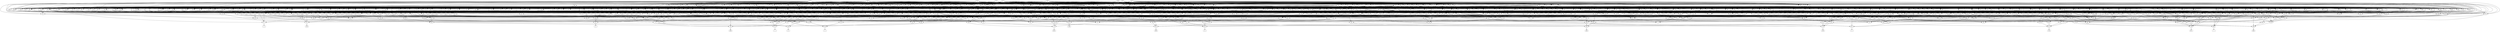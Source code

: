 digraph G {
    382 -> 468;
    466 -> 468;
    600 -> 468;
    440 -> 468;
    731 -> 468;
    456 -> 382;
    515 -> 382;
    460 -> 382;
    407 -> 382;
    355 -> 382;
    330 -> 456;
    582 -> 456;
    520 -> 456;
    640 -> 456;
    403 -> 456;
    765 -> 520;
    489 -> 520;
    447 -> 520;
    888 -> 520;
    373 -> 520;
    302 -> 489;
    518 -> 489;
    500 -> 302;
    510 -> 302;
    277 -> 302;
    517 -> 518;
    497 -> 518;
    477 -> 518;
    881 -> 765;
    753 -> 765;
    517 -> 881;
    477 -> 881;
    497 -> 881;
    500 -> 753;
    510 -> 753;
    277 -> 753;
    495 -> 403;
    417 -> 403;
    447 -> 403;
    373 -> 403;
    888 -> 403;
    753 -> 495;
    365 -> 495;
    517 -> 365;
    477 -> 365;
    497 -> 365;
    302 -> 417;
    464 -> 417;
    497 -> 464;
    477 -> 464;
    517 -> 464;
    432 -> 330;
    298 -> 330;
    410 -> 432;
    437 -> 432;
    477 -> 410;
    497 -> 410;
    517 -> 410;
    510 -> 437;
    277 -> 437;
    500 -> 437;
    888 -> 298;
    447 -> 298;
    373 -> 298;
    399 -> 640;
    491 -> 640;
    489 -> 640;
    469 -> 640;
    463 -> 491;
    496 -> 491;
    517 -> 463;
    477 -> 463;
    497 -> 463;
    500 -> 496;
    510 -> 496;
    277 -> 496;
    447 -> 399;
    373 -> 399;
    447 -> 469;
    888 -> 469;
    373 -> 469;
    302 -> 582;
    365 -> 582;
    730 -> 582;
    447 -> 730;
    888 -> 730;
    373 -> 730;
    305 -> 515;
    388 -> 515;
    497 -> 515;
    331 -> 515;
    373 -> 305;
    302 -> 305;
    477 -> 305;
    862 -> 331;
    881 -> 331;
    385 -> 331;
    277 -> 862;
    510 -> 862;
    500 -> 862;
    447 -> 385;
    888 -> 385;
    373 -> 385;
    888 -> 388;
    447 -> 388;
    469 -> 460;
    416 -> 460;
    363 -> 460;
    410 -> 416;
    753 -> 416;
    575 -> 363;
    463 -> 363;
    496 -> 363;
    447 -> 575;
    373 -> 575;
    302 -> 407;
    357 -> 407;
    365 -> 407;
    813 -> 407;
    519 -> 407;
    373 -> 357;
    888 -> 357;
    447 -> 357;
    510 -> 519;
    477 -> 519;
    277 -> 519;
    373 -> 813;
    888 -> 813;
    517 -> 813;
    447 -> 813;
    497 -> 813;
    410 -> 355;
    753 -> 355;
    730 -> 355;
    367 -> 355;
    236 -> 355;
    477 -> 236;
    510 -> 236;
    277 -> 236;
    447 -> 367;
    373 -> 367;
    497 -> 367;
    888 -> 367;
    517 -> 367;
    851 -> 466;
    451 -> 466;
    290 -> 466;
    479 -> 466;
    525 -> 466;
    527 -> 851;
    423 -> 851;
    434 -> 851;
    531 -> 851;
    357 -> 527;
    603 -> 527;
    513 -> 527;
    862 -> 603;
    464 -> 603;
    385 -> 513;
    508 -> 513;
    496 -> 513;
    517 -> 508;
    477 -> 508;
    497 -> 508;
    298 -> 423;
    372 -> 423;
    533 -> 423;
    862 -> 372;
    365 -> 372;
    575 -> 533;
    753 -> 533;
    532 -> 533;
    477 -> 532;
    517 -> 532;
    497 -> 532;
    437 -> 434;
    881 -> 434;
    385 -> 434;
    779 -> 434;
    606 -> 434;
    373 -> 606;
    477 -> 606;
    497 -> 606;
    517 -> 606;
    447 -> 606;
    888 -> 779;
    510 -> 779;
    500 -> 779;
    447 -> 779;
    277 -> 779;
    385 -> 531;
    532 -> 531;
    536 -> 531;
    464 -> 531;
    302 -> 531;
    447 -> 536;
    888 -> 536;
    373 -> 536;
    545 -> 451;
    730 -> 451;
    372 -> 451;
    536 -> 451;
    463 -> 545;
    437 -> 545;
    496 -> 290;
    464 -> 290;
    730 -> 290;
    536 -> 290;
    765 -> 290;
    603 -> 479;
    730 -> 479;
    537 -> 479;
    298 -> 479;
    862 -> 537;
    463 -> 537;
    881 -> 525;
    385 -> 525;
    298 -> 525;
    410 -> 525;
    753 -> 525;
    298 -> 600;
    258 -> 600;
    551 -> 600;
    455 -> 600;
    559 -> 455;
    302 -> 455;
    516 -> 455;
    357 -> 455;
    437 -> 516;
    508 -> 516;
    888 -> 559;
    373 -> 559;
    497 -> 559;
    447 -> 559;
    517 -> 559;
    536 -> 551;
    496 -> 551;
    464 -> 551;
    508 -> 258;
    496 -> 258;
    536 -> 440;
    489 -> 440;
    383 -> 440;
    863 -> 440;
    485 -> 440;
    298 -> 485;
    862 -> 485;
    410 -> 485;
    500 -> 383;
    553 -> 383;
    477 -> 383;
    347 -> 383;
    277 -> 383;
    447 -> 347;
    888 -> 347;
    517 -> 553;
    373 -> 553;
    497 -> 553;
    406 -> 863;
    881 -> 863;
    524 -> 863;
    447 -> 406;
    373 -> 406;
    888 -> 406;
    510 -> 524;
    500 -> 524;
    277 -> 524;
    463 -> 731;
    524 -> 731;
    399 -> 731;
    334 -> 731;
    542 -> 731;
    447 -> 542;
    564 -> 542;
    463 -> 542;
    888 -> 542;
    373 -> 542;
    500 -> 564;
    510 -> 564;
    410 -> 334;
    385 -> 334;
    753 -> 334;
    350 -> 555;
    566 -> 555;
    802 -> 555;
    484 -> 555;
    567 -> 350;
    539 -> 350;
    368 -> 350;
    279 -> 350;
    608 -> 567;
    398 -> 567;
    540 -> 567;
    570 -> 567;
    505 -> 567;
    534 -> 505;
    603 -> 505;
    574 -> 505;
    576 -> 505;
    413 -> 505;
    536 -> 413;
    881 -> 413;
    524 -> 413;
    464 -> 574;
    730 -> 574;
    486 -> 574;
    500 -> 486;
    277 -> 486;
    510 -> 486;
    410 -> 576;
    536 -> 576;
    437 -> 576;
    888 -> 534;
    373 -> 534;
    447 -> 534;
    548 -> 398;
    583 -> 398;
    294 -> 398;
    524 -> 294;
    410 -> 294;
    536 -> 294;
    569 -> 294;
    296 -> 294;
    517 -> 296;
    373 -> 296;
    497 -> 296;
    888 -> 296;
    447 -> 296;
    510 -> 569;
    277 -> 569;
    302 -> 548;
    347 -> 548;
    575 -> 548;
    517 -> 548;
    277 -> 583;
    730 -> 583;
    500 -> 583;
    508 -> 583;
    357 -> 540;
    446 -> 540;
    594 -> 540;
    596 -> 540;
    302 -> 446;
    532 -> 446;
    881 -> 596;
    524 -> 596;
    534 -> 596;
    477 -> 594;
    579 -> 594;
    500 -> 594;
    277 -> 594;
    373 -> 579;
    497 -> 579;
    517 -> 579;
    447 -> 579;
    888 -> 579;
    429 -> 570;
    489 -> 570;
    534 -> 570;
    753 -> 429;
    508 -> 429;
    406 -> 608;
    496 -> 608;
    464 -> 608;
    471 -> 539;
    602 -> 539;
    607 -> 539;
    461 -> 471;
    473 -> 471;
    352 -> 471;
    351 -> 471;
    710 -> 471;
    534 -> 351;
    397 -> 351;
    406 -> 351;
    464 -> 351;
    437 -> 351;
    517 -> 397;
    373 -> 397;
    477 -> 397;
    541 -> 710;
    700 -> 710;
    406 -> 710;
    508 -> 710;
    862 -> 710;
    447 -> 541;
    888 -> 541;
    477 -> 700;
    373 -> 700;
    517 -> 700;
    437 -> 352;
    365 -> 352;
    536 -> 352;
    405 -> 352;
    577 -> 352;
    497 -> 577;
    517 -> 577;
    447 -> 405;
    888 -> 405;
    477 -> 405;
    510 -> 405;
    277 -> 405;
    463 -> 461;
    496 -> 461;
    730 -> 461;
    365 -> 473;
    469 -> 473;
    486 -> 473;
    385 -> 602;
    591 -> 602;
    469 -> 602;
    765 -> 602;
    340 -> 602;
    464 -> 591;
    486 -> 591;
    464 -> 340;
    730 -> 340;
    406 -> 340;
    365 -> 340;
    437 -> 340;
    401 -> 607;
    261 -> 607;
    338 -> 607;
    872 -> 607;
    255 -> 607;
    862 -> 872;
    532 -> 872;
    534 -> 872;
    357 -> 255;
    508 -> 255;
    486 -> 255;
    524 -> 338;
    357 -> 338;
    508 -> 338;
    302 -> 261;
    508 -> 261;
    373 -> 401;
    888 -> 401;
    335 -> 368;
    547 -> 368;
    387 -> 368;
    332 -> 368;
    385 -> 335;
    372 -> 335;
    454 -> 335;
    298 -> 454;
    524 -> 454;
    365 -> 454;
    496 -> 547;
    357 -> 547;
    477 -> 547;
    327 -> 547;
    325 -> 547;
    497 -> 327;
    500 -> 327;
    730 -> 327;
    277 -> 327;
    536 -> 325;
    881 -> 325;
    496 -> 325;
    324 -> 387;
    474 -> 387;
    358 -> 387;
    862 -> 474;
    508 -> 474;
    502 -> 358;
    553 -> 358;
    606 -> 358;
    496 -> 358;
    447 -> 502;
    888 -> 502;
    373 -> 324;
    447 -> 324;
    422 -> 332;
    825 -> 332;
    376 -> 422;
    316 -> 422;
    447 -> 376;
    510 -> 376;
    500 -> 376;
    888 -> 376;
    277 -> 376;
    373 -> 316;
    517 -> 316;
    477 -> 316;
    753 -> 825;
    518 -> 825;
    302 -> 825;
    464 -> 825;
    385 -> 825;
    321 -> 279;
    317 -> 279;
    341 -> 279;
    315 -> 279;
    536 -> 315;
    474 -> 315;
    573 -> 315;
    786 -> 315;
    394 -> 315;
    496 -> 394;
    464 -> 394;
    534 -> 394;
    862 -> 573;
    881 -> 573;
    730 -> 573;
    496 -> 786;
    365 -> 786;
    534 -> 786;
    446 -> 317;
    537 -> 317;
    357 -> 317;
    765 -> 317;
    298 -> 317;
    410 -> 341;
    302 -> 341;
    545 -> 341;
    536 -> 341;
    516 -> 321;
    385 -> 321;
    313 -> 566;
    472 -> 566;
    264 -> 566;
    231 -> 566;
    809 -> 566;
    324 -> 313;
    645 -> 313;
    304 -> 313;
    590 -> 304;
    376 -> 304;
    758 -> 304;
    347 -> 304;
    518 -> 758;
    524 -> 758;
    373 -> 590;
    517 -> 590;
    497 -> 590;
    518 -> 645;
    486 -> 645;
    464 -> 472;
    779 -> 472;
    502 -> 472;
    432 -> 472;
    300 -> 472;
    495 -> 300;
    401 -> 300;
    426 -> 300;
    575 -> 300;
    881 -> 426;
    496 -> 426;
    385 -> 264;
    495 -> 264;
    636 -> 264;
    850 -> 264;
    469 -> 850;
    474 -> 850;
    425 -> 850;
    713 -> 425;
    299 -> 425;
    888 -> 713;
    517 -> 713;
    497 -> 713;
    373 -> 713;
    447 -> 713;
    477 -> 299;
    277 -> 299;
    500 -> 299;
    586 -> 636;
    585 -> 636;
    500 -> 636;
    477 -> 586;
    510 -> 586;
    447 -> 585;
    517 -> 585;
    373 -> 585;
    497 -> 585;
    888 -> 585;
    293 -> 231;
    575 -> 231;
    680 -> 231;
    289 -> 231;
    477 -> 680;
    324 -> 680;
    524 -> 680;
    497 -> 680;
    560 -> 289;
    477 -> 289;
    500 -> 289;
    277 -> 289;
    888 -> 560;
    373 -> 560;
    497 -> 560;
    447 -> 560;
    517 -> 293;
    477 -> 293;
    500 -> 293;
    510 -> 293;
    277 -> 293;
    385 -> 809;
    463 -> 809;
    406 -> 809;
    508 -> 809;
    753 -> 809;
    647 -> 802;
    284 -> 802;
    392 -> 802;
    563 -> 802;
    297 -> 647;
    282 -> 647;
    599 -> 647;
    589 -> 647;
    845 -> 647;
    536 -> 297;
    275 -> 297;
    503 -> 297;
    508 -> 275;
    486 -> 275;
    437 -> 503;
    464 -> 503;
    534 -> 503;
    502 -> 282;
    537 -> 282;
    274 -> 282;
    862 -> 274;
    518 -> 274;
    469 -> 274;
    275 -> 599;
    730 -> 599;
    489 -> 599;
    385 -> 599;
    529 -> 589;
    271 -> 589;
    353 -> 589;
    418 -> 589;
    295 -> 589;
    365 -> 353;
    302 -> 353;
    385 -> 353;
    310 -> 353;
    579 -> 353;
    477 -> 310;
    510 -> 310;
    277 -> 310;
    302 -> 529;
    532 -> 529;
    534 -> 529;
    518 -> 271;
    541 -> 271;
    496 -> 271;
    385 -> 418;
    437 -> 418;
    862 -> 418;
    534 -> 418;
    463 -> 418;
    502 -> 295;
    862 -> 295;
    410 -> 295;
    779 -> 295;
    508 -> 295;
    486 -> 845;
    575 -> 845;
    532 -> 845;
    263 -> 845;
    260 -> 845;
    477 -> 260;
    373 -> 260;
    497 -> 260;
    447 -> 263;
    888 -> 263;
    500 -> 263;
    510 -> 263;
    277 -> 263;
    370 -> 284;
    259 -> 284;
    235 -> 284;
    481 -> 284;
    477 -> 370;
    419 -> 370;
    497 -> 370;
    253 -> 370;
    517 -> 370;
    385 -> 253;
    496 -> 253;
    524 -> 419;
    730 -> 419;
    385 -> 259;
    412 -> 259;
    467 -> 259;
    524 -> 412;
    508 -> 412;
    517 -> 467;
    497 -> 467;
    730 -> 467;
    310 -> 467;
    517 -> 235;
    730 -> 235;
    496 -> 235;
    298 -> 235;
    275 -> 235;
    250 -> 481;
    494 -> 481;
    249 -> 481;
    875 -> 481;
    572 -> 481;
    518 -> 250;
    524 -> 250;
    357 -> 250;
    302 -> 494;
    730 -> 494;
    532 -> 494;
    730 -> 572;
    486 -> 572;
    357 -> 572;
    437 -> 572;
    463 -> 572;
    881 -> 875;
    437 -> 875;
    302 -> 875;
    463 -> 875;
    730 -> 875;
    248 -> 249;
    246 -> 249;
    553 -> 249;
    236 -> 249;
    888 -> 249;
    517 -> 248;
    373 -> 248;
    477 -> 248;
    447 -> 246;
    510 -> 246;
    500 -> 246;
    245 -> 392;
    568 -> 392;
    504 -> 392;
    420 -> 392;
    326 -> 392;
    411 -> 245;
    258 -> 245;
    536 -> 245;
    601 -> 245;
    400 -> 245;
    463 -> 411;
    486 -> 411;
    862 -> 400;
    730 -> 400;
    532 -> 400;
    518 -> 601;
    406 -> 601;
    524 -> 601;
    324 -> 568;
    424 -> 568;
    333 -> 568;
    384 -> 568;
    562 -> 568;
    862 -> 424;
    518 -> 424;
    397 -> 562;
    241 -> 562;
    447 -> 241;
    888 -> 241;
    500 -> 241;
    510 -> 241;
    277 -> 241;
    862 -> 333;
    575 -> 333;
    464 -> 333;
    302 -> 384;
    536 -> 384;
    508 -> 384;
    406 -> 504;
    489 -> 504;
    278 -> 504;
    524 -> 278;
    463 -> 278;
    534 -> 278;
    469 -> 420;
    432 -> 420;
    349 -> 420;
    399 -> 349;
    463 -> 349;
    753 -> 349;
    860 -> 326;
    301 -> 326;
    234 -> 326;
    270 -> 326;
    606 -> 860;
    449 -> 860;
    500 -> 449;
    510 -> 449;
    447 -> 449;
    888 -> 449;
    277 -> 449;
    447 -> 301;
    365 -> 301;
    524 -> 301;
    373 -> 301;
    373 -> 234;
    502 -> 234;
    302 -> 234;
    477 -> 234;
    497 -> 234;
    410 -> 270;
    536 -> 270;
    753 -> 270;
    493 -> 563;
    408 -> 563;
    257 -> 563;
    561 -> 563;
    233 -> 563;
    373 -> 493;
    288 -> 493;
    831 -> 493;
    447 -> 493;
    410 -> 831;
    486 -> 831;
    888 -> 831;
    373 -> 831;
    862 -> 288;
    347 -> 288;
    463 -> 288;
    728 -> 408;
    406 -> 408;
    495 -> 408;
    298 -> 408;
    862 -> 728;
    532 -> 728;
    496 -> 257;
    365 -> 257;
    360 -> 257;
    385 -> 257;
    302 -> 360;
    463 -> 360;
    298 -> 561;
    426 -> 561;
    507 -> 561;
    722 -> 561;
    501 -> 561;
    862 -> 501;
    536 -> 501;
    463 -> 501;
    524 -> 507;
    385 -> 507;
    464 -> 507;
    733 -> 722;
    229 -> 722;
    517 -> 733;
    497 -> 733;
    373 -> 733;
    447 -> 229;
    477 -> 229;
    500 -> 229;
    888 -> 229;
    277 -> 229;
    366 -> 233;
    329 -> 233;
    610 -> 233;
    613 -> 233;
    616 -> 233;
    347 -> 366;
    463 -> 366;
    500 -> 366;
    277 -> 366;
    617 -> 329;
    477 -> 329;
    500 -> 329;
    277 -> 329;
    447 -> 617;
    888 -> 617;
    517 -> 617;
    373 -> 617;
    510 -> 610;
    477 -> 610;
    532 -> 610;
    447 -> 610;
    277 -> 610;
    437 -> 613;
    365 -> 613;
    534 -> 613;
    586 -> 616;
    619 -> 616;
    500 -> 616;
    517 -> 619;
    373 -> 619;
    447 -> 619;
    888 -> 619;
    497 -> 619;
    536 -> 484;
    549 -> 484;
    622 -> 484;
    624 -> 484;
    343 -> 484;
    298 -> 624;
    411 -> 624;
    429 -> 624;
    469 -> 624;
    534 -> 343;
    372 -> 343;
    318 -> 343;
    298 -> 318;
    518 -> 318;
    496 -> 318;
    302 -> 549;
    365 -> 549;
    236 -> 622;
    713 -> 622;
    625 -> 521;
    773 -> 521;
    421 -> 521;
    629 -> 521;
    630 -> 521;
    530 -> 625;
    307 -> 625;
    676 -> 625;
    637 -> 625;
    432 -> 530;
    469 -> 530;
    385 -> 530;
    495 -> 530;
    623 -> 530;
    730 -> 623;
    428 -> 623;
    641 -> 623;
    534 -> 623;
    463 -> 641;
    753 -> 641;
    518 -> 428;
    437 -> 428;
    487 -> 307;
    646 -> 307;
    701 -> 307;
    648 -> 307;
    532 -> 487;
    253 -> 487;
    571 -> 487;
    302 -> 571;
    365 -> 571;
    534 -> 571;
    286 -> 646;
    237 -> 646;
    385 -> 286;
    437 -> 286;
    464 -> 286;
    298 -> 237;
    862 -> 237;
    508 -> 237;
    406 -> 701;
    641 -> 701;
    603 -> 701;
    534 -> 701;
    365 -> 648;
    302 -> 648;
    357 -> 648;
    649 -> 648;
    323 -> 648;
    477 -> 323;
    500 -> 323;
    277 -> 323;
    510 -> 323;
    447 -> 649;
    888 -> 649;
    497 -> 649;
    373 -> 649;
    517 -> 649;
    650 -> 676;
    678 -> 676;
    651 -> 676;
    654 -> 676;
    483 -> 676;
    410 -> 650;
    536 -> 650;
    524 -> 650;
    365 -> 678;
    730 -> 678;
    486 -> 678;
    464 -> 651;
    730 -> 651;
    508 -> 651;
    469 -> 651;
    437 -> 651;
    862 -> 654;
    469 -> 654;
    298 -> 654;
    524 -> 654;
    410 -> 654;
    518 -> 483;
    385 -> 483;
    298 -> 483;
    463 -> 483;
    496 -> 483;
    536 -> 637;
    478 -> 637;
    655 -> 637;
    881 -> 478;
    437 -> 478;
    518 -> 655;
    437 -> 655;
    469 -> 655;
    384 -> 773;
    349 -> 773;
    669 -> 773;
    657 -> 773;
    659 -> 773;
    537 -> 657;
    534 -> 657;
    385 -> 657;
    372 -> 657;
    306 -> 657;
    302 -> 306;
    536 -> 306;
    410 -> 306;
    575 -> 306;
    426 -> 306;
    385 -> 659;
    603 -> 659;
    663 -> 659;
    452 -> 659;
    665 -> 659;
    469 -> 665;
    591 -> 665;
    661 -> 665;
    632 -> 665;
    666 -> 665;
    273 -> 666;
    500 -> 666;
    277 -> 666;
    477 -> 273;
    497 -> 273;
    373 -> 273;
    510 -> 273;
    367 -> 661;
    667 -> 661;
    477 -> 667;
    277 -> 667;
    510 -> 667;
    518 -> 632;
    536 -> 632;
    524 -> 632;
    469 -> 452;
    730 -> 452;
    524 -> 452;
    508 -> 452;
    881 -> 663;
    241 -> 663;
    863 -> 669;
    558 -> 669;
    606 -> 558;
    779 -> 558;
    670 -> 421;
    514 -> 421;
    604 -> 421;
    343 -> 421;
    608 -> 604;
    338 -> 604;
    238 -> 604;
    406 -> 238;
    496 -> 238;
    532 -> 238;
    298 -> 238;
    603 -> 238;
    496 -> 670;
    730 -> 670;
    532 -> 670;
    406 -> 514;
    464 -> 514;
    486 -> 514;
    250 -> 629;
    494 -> 629;
    268 -> 629;
    624 -> 629;
    672 -> 268;
    673 -> 268;
    679 -> 268;
    416 -> 672;
    730 -> 672;
    536 -> 679;
    474 -> 679;
    394 -> 679;
    500 -> 673;
    374 -> 673;
    575 -> 673;
    517 -> 374;
    477 -> 374;
    277 -> 374;
    888 -> 374;
    681 -> 630;
    256 -> 630;
    684 -> 630;
    686 -> 630;
    283 -> 630;
    688 -> 681;
    592 -> 681;
    357 -> 688;
    411 -> 688;
    495 -> 688;
    730 -> 688;
    385 -> 592;
    753 -> 592;
    464 -> 592;
    723 -> 592;
    862 -> 723;
    406 -> 723;
    365 -> 723;
    540 -> 256;
    465 -> 256;
    691 -> 256;
    689 -> 256;
    536 -> 465;
    411 -> 465;
    357 -> 465;
    537 -> 465;
    312 -> 465;
    463 -> 312;
    469 -> 312;
    536 -> 312;
    532 -> 312;
    302 -> 312;
    298 -> 691;
    372 -> 691;
    533 -> 691;
    809 -> 691;
    298 -> 689;
    758 -> 689;
    344 -> 689;
    464 -> 344;
    486 -> 344;
    410 -> 344;
    437 -> 344;
    730 -> 344;
    464 -> 684;
    524 -> 684;
    536 -> 684;
    690 -> 684;
    693 -> 684;
    881 -> 693;
    385 -> 693;
    496 -> 693;
    302 -> 690;
    508 -> 690;
    730 -> 690;
    357 -> 686;
    428 -> 686;
    469 -> 686;
    489 -> 686;
    482 -> 686;
    541 -> 482;
    606 -> 482;
    406 -> 482;
    508 -> 482;
    437 -> 482;
    331 -> 283;
    473 -> 283;
    389 -> 283;
    469 -> 389;
    410 -> 389;
    753 -> 389;
    323 -> 389;
    733 -> 389;
    869 -> 694;
    578 -> 694;
    695 -> 694;
    696 -> 694;
    697 -> 694;
    698 -> 869;
    702 -> 869;
    528 -> 869;
    704 -> 869;
    705 -> 869;
    301 -> 698;
    807 -> 698;
    707 -> 698;
    709 -> 698;
    711 -> 698;
    298 -> 709;
    603 -> 709;
    632 -> 709;
    428 -> 711;
    536 -> 711;
    549 -> 711;
    298 -> 711;
    385 -> 707;
    712 -> 707;
    714 -> 707;
    365 -> 712;
    486 -> 712;
    302 -> 714;
    536 -> 714;
    881 -> 714;
    302 -> 807;
    347 -> 807;
    251 -> 807;
    373 -> 251;
    477 -> 251;
    497 -> 251;
    536 -> 702;
    489 -> 702;
    716 -> 702;
    881 -> 716;
    437 -> 716;
    534 -> 716;
    717 -> 528;
    541 -> 528;
    424 -> 528;
    324 -> 528;
    437 -> 717;
    365 -> 717;
    496 -> 704;
    532 -> 704;
    356 -> 704;
    385 -> 704;
    881 -> 356;
    524 -> 356;
    469 -> 705;
    369 -> 705;
    490 -> 705;
    518 -> 369;
    753 -> 369;
    406 -> 490;
    881 -> 490;
    753 -> 490;
    719 -> 578;
    720 -> 578;
    721 -> 578;
    725 -> 578;
    743 -> 578;
    469 -> 719;
    489 -> 719;
    672 -> 719;
    407 -> 719;
    358 -> 720;
    599 -> 720;
    633 -> 721;
    242 -> 721;
    554 -> 721;
    435 -> 721;
    482 -> 721;
    650 -> 633;
    678 -> 633;
    406 -> 242;
    717 -> 242;
    544 -> 242;
    512 -> 242;
    551 -> 242;
    575 -> 544;
    437 -> 544;
    532 -> 544;
    298 -> 512;
    302 -> 512;
    518 -> 512;
    727 -> 554;
    728 -> 554;
    730 -> 554;
    262 -> 554;
    532 -> 727;
    486 -> 727;
    273 -> 262;
    500 -> 262;
    277 -> 262;
    323 -> 262;
    733 -> 262;
    608 -> 435;
    338 -> 435;
    344 -> 435;
    469 -> 725;
    516 -> 725;
    255 -> 725;
    661 -> 725;
    596 -> 725;
    258 -> 743;
    416 -> 743;
    536 -> 743;
    349 -> 743;
    562 -> 743;
    615 -> 695;
    683 -> 695;
    611 -> 695;
    732 -> 695;
    734 -> 695;
    498 -> 615;
    649 -> 615;
    532 -> 615;
    419 -> 615;
    682 -> 615;
    298 -> 682;
    258 -> 682;
    613 -> 682;
    477 -> 498;
    564 -> 498;
    465 -> 683;
    691 -> 683;
    699 -> 683;
    735 -> 683;
    470 -> 683;
    298 -> 699;
    385 -> 699;
    591 -> 699;
    737 -> 699;
    447 -> 737;
    496 -> 737;
    881 -> 737;
    373 -> 737;
    399 -> 735;
    516 -> 735;
    774 -> 735;
    524 -> 774;
    464 -> 774;
    534 -> 774;
    524 -> 470;
    410 -> 470;
    298 -> 470;
    741 -> 470;
    377 -> 470;
    888 -> 741;
    373 -> 741;
    302 -> 741;
    881 -> 741;
    302 -> 377;
    464 -> 377;
    862 -> 377;
    410 -> 377;
    730 -> 377;
    394 -> 611;
    278 -> 611;
    744 -> 611;
    463 -> 744;
    437 -> 744;
    469 -> 744;
    418 -> 732;
    309 -> 732;
    753 -> 309;
    730 -> 309;
    862 -> 309;
    406 -> 309;
    508 -> 309;
    727 -> 734;
    728 -> 734;
    373 -> 734;
    447 -> 734;
    888 -> 734;
    724 -> 696;
    747 -> 696;
    825 -> 696;
    335 -> 696;
    524 -> 747;
    508 -> 747;
    428 -> 747;
    730 -> 747;
    401 -> 724;
    524 -> 724;
    463 -> 724;
    786 -> 697;
    587 -> 697;
    830 -> 697;
    409 -> 697;
    881 -> 830;
    575 -> 830;
    302 -> 830;
    751 -> 830;
    752 -> 830;
    298 -> 751;
    365 -> 751;
    486 -> 751;
    469 -> 752;
    881 -> 752;
    399 -> 752;
    532 -> 752;
    753 -> 752;
    524 -> 409;
    813 -> 409;
    369 -> 409;
    298 -> 409;
    388 -> 587;
    437 -> 587;
    373 -> 587;
    477 -> 587;
    497 -> 587;
    436 -> 754;
    755 -> 754;
    757 -> 754;
    718 -> 754;
    759 -> 754;
    615 -> 436;
    439 -> 436;
    760 -> 436;
    734 -> 436;
    762 -> 436;
    764 -> 439;
    766 -> 439;
    448 -> 439;
    767 -> 439;
    769 -> 439;
    730 -> 764;
    645 -> 764;
    770 -> 764;
    532 -> 764;
    536 -> 770;
    524 -> 770;
    860 -> 766;
    404 -> 766;
    792 -> 766;
    410 -> 404;
    251 -> 404;
    510 -> 404;
    500 -> 404;
    277 -> 404;
    862 -> 792;
    406 -> 792;
    881 -> 792;
    464 -> 448;
    753 -> 448;
    406 -> 448;
    458 -> 448;
    772 -> 448;
    302 -> 458;
    469 -> 458;
    532 -> 458;
    357 -> 772;
    437 -> 772;
    399 -> 772;
    524 -> 772;
    881 -> 772;
    775 -> 767;
    469 -> 767;
    765 -> 767;
    730 -> 767;
    437 -> 775;
    464 -> 775;
    730 -> 769;
    598 -> 769;
    495 -> 769;
    469 -> 769;
    437 -> 598;
    532 -> 598;
    440 -> 760;
    387 -> 760;
    778 -> 760;
    784 -> 760;
    443 -> 778;
    508 -> 778;
    785 -> 778;
    523 -> 778;
    730 -> 785;
    532 -> 785;
    486 -> 785;
    517 -> 523;
    447 -> 523;
    497 -> 523;
    247 -> 523;
    447 -> 247;
    888 -> 247;
    477 -> 247;
    500 -> 247;
    277 -> 247;
    500 -> 443;
    277 -> 443;
    447 -> 443;
    510 -> 443;
    888 -> 443;
    298 -> 784;
    429 -> 784;
    761 -> 784;
    361 -> 784;
    724 -> 784;
    463 -> 761;
    496 -> 761;
    534 -> 761;
    524 -> 361;
    316 -> 361;
    447 -> 361;
    888 -> 361;
    278 -> 762;
    301 -> 762;
    807 -> 762;
    744 -> 762;
    697 -> 755;
    652 -> 755;
    660 -> 755;
    400 -> 652;
    638 -> 652;
    787 -> 652;
    804 -> 652;
    791 -> 652;
    428 -> 804;
    357 -> 804;
    758 -> 804;
    298 -> 804;
    385 -> 791;
    429 -> 791;
    741 -> 791;
    603 -> 787;
    385 -> 787;
    258 -> 787;
    536 -> 787;
    373 -> 638;
    477 -> 638;
    569 -> 638;
    793 -> 638;
    497 -> 793;
    888 -> 793;
    517 -> 793;
    447 -> 793;
    536 -> 660;
    549 -> 660;
    624 -> 660;
    847 -> 660;
    406 -> 847;
    775 -> 847;
    796 -> 847;
    714 -> 847;
    518 -> 796;
    496 -> 796;
    534 -> 796;
    406 -> 757;
    495 -> 757;
    384 -> 757;
    644 -> 757;
    257 -> 757;
    469 -> 644;
    803 -> 644;
    571 -> 644;
    462 -> 644;
    730 -> 462;
    360 -> 462;
    454 -> 462;
    862 -> 803;
    410 -> 803;
    287 -> 718;
    528 -> 718;
    705 -> 718;
    692 -> 718;
    806 -> 718;
    808 -> 287;
    386 -> 287;
    810 -> 287;
    812 -> 287;
    417 -> 808;
    730 -> 808;
    803 -> 808;
    385 -> 808;
    518 -> 386;
    406 -> 386;
    496 -> 386;
    298 -> 386;
    591 -> 386;
    545 -> 810;
    489 -> 810;
    385 -> 810;
    881 -> 812;
    730 -> 812;
    399 -> 812;
    508 -> 812;
    437 -> 812;
    730 -> 692;
    275 -> 692;
    673 -> 692;
    464 -> 806;
    419 -> 806;
    319 -> 806;
    298 -> 319;
    862 -> 319;
    518 -> 319;
    670 -> 759;
    514 -> 759;
    242 -> 759;
    825 -> 759;
    894 -> 814;
    614 -> 814;
    745 -> 814;
    815 -> 814;
    817 -> 814;
    675 -> 894;
    637 -> 894;
    701 -> 894;
    483 -> 894;
    309 -> 894;
    711 -> 675;
    806 -> 675;
    818 -> 675;
    821 -> 675;
    813 -> 818;
    302 -> 818;
    796 -> 818;
    298 -> 821;
    429 -> 821;
    494 -> 821;
    439 -> 614;
    822 -> 614;
    823 -> 614;
    826 -> 614;
    827 -> 614;
    345 -> 822;
    832 -> 822;
    653 -> 822;
    836 -> 822;
    283 -> 822;
    385 -> 832;
    730 -> 832;
    803 -> 832;
    716 -> 832;
    774 -> 832;
    534 -> 653;
    641 -> 653;
    346 -> 653;
    838 -> 653;
    323 -> 346;
    649 -> 346;
    536 -> 838;
    486 -> 838;
    862 -> 838;
    324 -> 838;
    508 -> 838;
    524 -> 836;
    579 -> 836;
    429 -> 836;
    385 -> 836;
    532 -> 345;
    518 -> 345;
    496 -> 345;
    406 -> 345;
    343 -> 823;
    257 -> 823;
    839 -> 823;
    875 -> 823;
    536 -> 839;
    524 -> 839;
    464 -> 839;
    690 -> 839;
    406 -> 826;
    775 -> 826;
    485 -> 826;
    300 -> 826;
    580 -> 826;
    302 -> 580;
    410 -> 580;
    536 -> 580;
    474 -> 580;
    829 -> 580;
    730 -> 829;
    437 -> 829;
    385 -> 829;
    486 -> 829;
    464 -> 829;
    688 -> 827;
    592 -> 827;
    597 -> 827;
    841 -> 827;
    270 -> 597;
    286 -> 597;
    237 -> 597;
    495 -> 841;
    385 -> 841;
    536 -> 841;
    549 -> 841;
    511 -> 841;
    385 -> 511;
    881 -> 511;
    524 -> 511;
    241 -> 511;
    867 -> 511;
    517 -> 867;
    373 -> 867;
    497 -> 867;
    558 -> 745;
    761 -> 745;
    834 -> 745;
    385 -> 834;
    712 -> 834;
    591 -> 834;
    469 -> 834;
    469 -> 815;
    432 -> 815;
    250 -> 815;
    553 -> 817;
    519 -> 817;
    844 -> 817;
    575 -> 817;
    347 -> 817;
    410 -> 844;
    486 -> 844;
    846 -> 677;
    848 -> 677;
    801 -> 677;
    852 -> 677;
    262 -> 677;
    331 -> 846;
    473 -> 846;
    834 -> 846;
    854 -> 846;
    598 -> 854;
    844 -> 854;
    298 -> 854;
    831 -> 854;
    346 -> 848;
    751 -> 848;
    856 -> 848;
    536 -> 856;
    727 -> 856;
    545 -> 856;
    730 -> 856;
    324 -> 801;
    730 -> 801;
    712 -> 801;
    673 -> 801;
    795 -> 801;
    385 -> 795;
    437 -> 795;
    365 -> 795;
    645 -> 852;
    469 -> 852;
    717 -> 852;
    298 -> 852;
    846 -> 857;
    859 -> 857;
    635 -> 857;
    861 -> 857;
    671 -> 857;
    286 -> 859;
    514 -> 859;
    297 -> 859;
    692 -> 859;
    262 -> 859;
    346 -> 635;
    751 -> 635;
    864 -> 635;
    868 -> 635;
    488 -> 635;
    411 -> 868;
    534 -> 868;
    275 -> 868;
    385 -> 868;
    775 -> 488;
    541 -> 488;
    712 -> 488;
    324 -> 488;
    399 -> 864;
    775 -> 864;
    591 -> 864;
    534 -> 864;
    536 -> 861;
    598 -> 861;
    678 -> 861;
    291 -> 861;
    655 -> 861;
    463 -> 291;
    469 -> 291;
    486 -> 291;
    411 -> 671;
    406 -> 671;
    298 -> 671;
    275 -> 671;
    651 -> 671;
    780 -> 314;
    852 -> 314;
    868 -> 314;
    864 -> 314;
    748 -> 314;
    404 -> 780;
    671 -> 780;
    870 -> 780;
    364 -> 780;
    297 -> 780;
    730 -> 870;
    275 -> 870;
    286 -> 870;
    751 -> 870;
    655 -> 870;
    357 -> 364;
    775 -> 364;
    291 -> 364;
    523 -> 364;
    432 -> 748;
    730 -> 748;
    516 -> 748;
    357 -> 748;
    848 -> 781;
    748 -> 781;
    858 -> 781;
    662 -> 781;
    262 -> 781;
    536 -> 858;
    598 -> 858;
    844 -> 858;
    385 -> 858;
    514 -> 662;
    795 -> 662;
    566 -> 750;
    805 -> 750;
    871 -> 750;
    729 -> 750;
    873 -> 750;
    368 -> 805;
    874 -> 805;
    819 -> 805;
    794 -> 805;
    876 -> 805;
    879 -> 874;
    239 -> 874;
    557 -> 874;
    380 -> 879;
    888 -> 879;
    537 -> 879;
    447 -> 879;
    373 -> 879;
    496 -> 380;
    365 -> 380;
    298 -> 239;
    432 -> 239;
    489 -> 239;
    357 -> 239;
    700 -> 557;
    526 -> 557;
    381 -> 557;
    536 -> 381;
    437 -> 381;
    365 -> 381;
    559 -> 381;
    302 -> 381;
    277 -> 526;
    888 -> 526;
    500 -> 526;
    510 -> 526;
    447 -> 526;
    689 -> 819;
    830 -> 819;
    611 -> 819;
    882 -> 819;
    730 -> 882;
    603 -> 882;
    461 -> 882;
    643 -> 882;
    532 -> 643;
    406 -> 643;
    753 -> 643;
    883 -> 643;
    713 -> 643;
    277 -> 883;
    510 -> 883;
    477 -> 883;
    357 -> 794;
    717 -> 794;
    884 -> 794;
    886 -> 794;
    490 -> 794;
    406 -> 884;
    463 -> 884;
    496 -> 884;
    401 -> 886;
    365 -> 886;
    486 -> 886;
    469 -> 876;
    275 -> 876;
    534 -> 876;
    489 -> 876;
    736 -> 876;
    437 -> 736;
    365 -> 736;
    730 -> 736;
    243 -> 871;
    899 -> 871;
    788 -> 871;
    738 -> 871;
    633 -> 243;
    702 -> 243;
    682 -> 243;
    764 -> 243;
    887 -> 243;
    249 -> 887;
    845 -> 887;
    525 -> 887;
    414 -> 887;
    889 -> 887;
    464 -> 414;
    277 -> 414;
    793 -> 414;
    510 -> 414;
    500 -> 414;
    890 -> 889;
    564 -> 889;
    536 -> 889;
    756 -> 889;
    524 -> 889;
    517 -> 890;
    497 -> 890;
    888 -> 756;
    373 -> 756;
    477 -> 756;
    817 -> 899;
    892 -> 899;
    739 -> 899;
    893 -> 899;
    878 -> 899;
    576 -> 892;
    501 -> 892;
    746 -> 892;
    706 -> 892;
    585 -> 746;
    866 -> 746;
    526 -> 746;
    251 -> 746;
    500 -> 866;
    477 -> 866;
    510 -> 866;
    463 -> 706;
    406 -> 706;
    486 -> 706;
    813 -> 706;
    302 -> 706;
    298 -> 739;
    372 -> 739;
    416 -> 739;
    469 -> 739;
    500 -> 893;
    477 -> 893;
    445 -> 893;
    277 -> 893;
    723 -> 893;
    517 -> 445;
    401 -> 445;
    497 -> 445;
    862 -> 878;
    534 -> 878;
    298 -> 878;
    524 -> 878;
    532 -> 878;
    269 -> 788;
    763 -> 788;
    895 -> 788;
    897 -> 788;
    900 -> 788;
    534 -> 897;
    258 -> 897;
    232 -> 897;
    771 -> 897;
    267 -> 897;
    862 -> 267;
    347 -> 267;
    316 -> 267;
    410 -> 232;
    406 -> 232;
    753 -> 232;
    477 -> 771;
    388 -> 771;
    590 -> 771;
    564 -> 771;
    717 -> 900;
    499 -> 900;
    775 -> 900;
    399 -> 900;
    888 -> 499;
    373 -> 499;
    228 -> 895;
    227 -> 895;
    226 -> 895;
    584 -> 895;
    225 -> 895;
    388 -> 228;
    867 -> 228;
    224 -> 228;
    477 -> 224;
    500 -> 224;
    510 -> 224;
    443 -> 584;
    449 -> 584;
    373 -> 584;
    517 -> 584;
    477 -> 584;
    518 -> 227;
    385 -> 227;
    437 -> 227;
    890 -> 226;
    388 -> 226;
    486 -> 226;
    373 -> 226;
    518 -> 225;
    730 -> 225;
    302 -> 225;
    229 -> 225;
    577 -> 225;
    536 -> 269;
    365 -> 269;
    486 -> 269;
    399 -> 763;
    410 -> 763;
    496 -> 763;
    222 -> 738;
    221 -> 738;
    218 -> 738;
    217 -> 738;
    622 -> 222;
    494 -> 222;
    891 -> 222;
    437 -> 891;
    463 -> 891;
    385 -> 891;
    310 -> 891;
    579 -> 891;
    365 -> 221;
    253 -> 221;
    234 -> 221;
    616 -> 221;
    583 -> 221;
    385 -> 218;
    429 -> 218;
    761 -> 218;
    216 -> 218;
    524 -> 216;
    532 -> 216;
    862 -> 216;
    410 -> 216;
    730 -> 216;
    534 -> 217;
    372 -> 217;
    661 -> 217;
    215 -> 217;
    237 -> 217;
    302 -> 215;
    536 -> 215;
    532 -> 215;
    388 -> 729;
    428 -> 729;
    213 -> 729;
    212 -> 729;
    853 -> 729;
    261 -> 212;
    478 -> 212;
    536 -> 212;
    588 -> 212;
    496 -> 588;
    365 -> 588;
    469 -> 588;
    888 -> 853;
    373 -> 853;
    432 -> 853;
    291 -> 853;
    502 -> 213;
    486 -> 213;
    260 -> 213;
    469 -> 873;
    645 -> 873;
    795 -> 873;
    595 -> 873;
    634 -> 873;
    536 -> 634;
    369 -> 634;
    211 -> 634;
    210 -> 634;
    328 -> 634;
    406 -> 328;
    463 -> 328;
    437 -> 328;
    862 -> 211;
    518 -> 211;
    385 -> 211;
    388 -> 210;
    496 -> 210;
    209 -> 210;
    497 -> 209;
    373 -> 209;
    517 -> 209;
    376 -> 595;
    890 -> 595;
    373 -> 595;
    865 -> 595;
    296 -> 595;
    477 -> 865;
    500 -> 865;
    277 -> 865;
    208 -> 816;
    207 -> 816;
    206 -> 816;
    204 -> 816;
    391 -> 816;
    201 -> 208;
    800 -> 208;
    200 -> 208;
    687 -> 208;
    433 -> 201;
    198 -> 201;
    197 -> 201;
    196 -> 201;
    357 -> 433;
    545 -> 433;
    722 -> 433;
    232 -> 433;
    576 -> 433;
    477 -> 198;
    496 -> 198;
    357 -> 198;
    195 -> 198;
    194 -> 198;
    486 -> 194;
    463 -> 194;
    534 -> 194;
    224 -> 194;
    619 -> 194;
    862 -> 195;
    385 -> 195;
    508 -> 195;
    385 -> 197;
    412 -> 197;
    467 -> 197;
    193 -> 197;
    385 -> 193;
    302 -> 193;
    298 -> 193;
    437 -> 193;
    365 -> 193;
    357 -> 196;
    603 -> 196;
    513 -> 196;
    192 -> 196;
    541 -> 192;
    251 -> 192;
    298 -> 192;
    518 -> 192;
    302 -> 192;
    622 -> 800;
    861 -> 800;
    876 -> 800;
    212 -> 800;
    343 -> 800;
    385 -> 200;
    417 -> 200;
    422 -> 200;
    611 -> 200;
    191 -> 200;
    298 -> 191;
    429 -> 191;
    320 -> 191;
    189 -> 191;
    494 -> 191;
    862 -> 320;
    532 -> 320;
    888 -> 320;
    373 -> 320;
    575 -> 189;
    524 -> 189;
    508 -> 189;
    188 -> 687;
    299 -> 687;
    820 -> 687;
    791 -> 687;
    187 -> 687;
    270 -> 187;
    286 -> 187;
    237 -> 187;
    344 -> 187;
    497 -> 820;
    753 -> 820;
    477 -> 820;
    499 -> 820;
    447 -> 188;
    888 -> 188;
    373 -> 188;
    517 -> 188;
    497 -> 188;
    530 -> 207;
    186 -> 207;
    185 -> 207;
    528 -> 207;
    767 -> 207;
    184 -> 186;
    182 -> 186;
    180 -> 186;
    337 -> 186;
    179 -> 186;
    536 -> 184;
    765 -> 184;
    178 -> 184;
    301 -> 184;
    485 -> 184;
    881 -> 178;
    385 -> 178;
    437 -> 178;
    220 -> 182;
    486 -> 182;
    331 -> 182;
    363 -> 182;
    811 -> 182;
    401 -> 811;
    519 -> 811;
    577 -> 811;
    639 -> 811;
    553 -> 811;
    510 -> 639;
    477 -> 639;
    500 -> 639;
    447 -> 639;
    447 -> 220;
    517 -> 220;
    888 -> 220;
    373 -> 220;
    385 -> 180;
    372 -> 180;
    274 -> 180;
    177 -> 180;
    503 -> 180;
    575 -> 177;
    532 -> 177;
    486 -> 177;
    406 -> 337;
    495 -> 337;
    786 -> 337;
    406 -> 179;
    728 -> 179;
    765 -> 179;
    469 -> 179;
    451 -> 185;
    479 -> 185;
    174 -> 185;
    389 -> 185;
    357 -> 174;
    446 -> 174;
    596 -> 174;
    173 -> 206;
    172 -> 206;
    658 -> 206;
    317 -> 206;
    170 -> 206;
    405 -> 173;
    867 -> 173;
    240 -> 173;
    168 -> 173;
    553 -> 168;
    526 -> 168;
    369 -> 168;
    357 -> 168;
    518 -> 240;
    401 -> 240;
    437 -> 240;
    641 -> 172;
    469 -> 172;
    298 -> 172;
    478 -> 172;
    618 -> 172;
    541 -> 618;
    524 -> 618;
    365 -> 618;
    464 -> 618;
    253 -> 618;
    840 -> 658;
    167 -> 658;
    281 -> 658;
    166 -> 658;
    730 -> 840;
    598 -> 840;
    761 -> 840;
    319 -> 840;
    490 -> 840;
    429 -> 167;
    417 -> 167;
    730 -> 167;
    737 -> 167;
    571 -> 167;
    730 -> 281;
    489 -> 281;
    771 -> 281;
    164 -> 281;
    213 -> 281;
    524 -> 164;
    464 -> 164;
    469 -> 164;
    298 -> 166;
    598 -> 166;
    795 -> 166;
    269 -> 166;
    345 -> 166;
    517 -> 170;
    298 -> 170;
    498 -> 170;
    656 -> 170;
    223 -> 170;
    518 -> 656;
    524 -> 656;
    385 -> 656;
    260 -> 223;
    524 -> 223;
    888 -> 223;
    667 -> 223;
    559 -> 223;
    162 -> 204;
    161 -> 204;
    160 -> 204;
    159 -> 204;
    158 -> 204;
    463 -> 162;
    419 -> 162;
    228 -> 162;
    157 -> 162;
    898 -> 162;
    881 -> 898;
    419 -> 898;
    385 -> 898;
    261 -> 898;
    812 -> 898;
    862 -> 157;
    881 -> 157;
    469 -> 157;
    227 -> 161;
    156 -> 161;
    155 -> 161;
    203 -> 161;
    758 -> 155;
    298 -> 155;
    474 -> 155;
    429 -> 155;
    536 -> 155;
    606 -> 203;
    266 -> 203;
    717 -> 203;
    406 -> 203;
    510 -> 266;
    277 -> 266;
    500 -> 266;
    447 -> 266;
    888 -> 266;
    373 -> 156;
    477 -> 156;
    241 -> 156;
    517 -> 156;
    406 -> 160;
    275 -> 160;
    730 -> 160;
    372 -> 160;
    153 -> 160;
    888 -> 153;
    373 -> 153;
    417 -> 153;
    443 -> 153;
    881 -> 153;
    534 -> 159;
    258 -> 159;
    601 -> 159;
    469 -> 158;
    844 -> 158;
    785 -> 158;
    660 -> 391;
    152 -> 391;
    342 -> 391;
    885 -> 391;
    183 -> 391;
    787 -> 152;
    546 -> 152;
    879 -> 152;
    893 -> 152;
    151 -> 152;
    411 -> 546;
    406 -> 546;
    275 -> 546;
    298 -> 546;
    670 -> 151;
    149 -> 151;
    148 -> 151;
    535 -> 151;
    381 -> 151;
    541 -> 148;
    145 -> 148;
    518 -> 148;
    730 -> 148;
    862 -> 148;
    497 -> 145;
    477 -> 145;
    373 -> 145;
    753 -> 535;
    388 -> 535;
    536 -> 535;
    524 -> 535;
    518 -> 535;
    388 -> 149;
    865 -> 149;
    209 -> 149;
    606 -> 342;
    500 -> 342;
    510 -> 342;
    461 -> 342;
    883 -> 885;
    143 -> 885;
    489 -> 885;
    357 -> 885;
    517 -> 143;
    497 -> 143;
    447 -> 143;
    373 -> 143;
    888 -> 143;
    406 -> 183;
    516 -> 183;
    333 -> 183;
    605 -> 768;
    142 -> 768;
    141 -> 768;
    139 -> 768;
    138 -> 605;
    506 -> 605;
    137 -> 605;
    556 -> 605;
    332 -> 138;
    315 -> 138;
    732 -> 138;
    557 -> 138;
    740 -> 506;
    219 -> 506;
    135 -> 506;
    134 -> 506;
    336 -> 506;
    298 -> 740;
    598 -> 740;
    717 -> 740;
    357 -> 740;
    534 -> 219;
    411 -> 219;
    884 -> 219;
    807 -> 135;
    744 -> 135;
    320 -> 135;
    741 -> 135;
    277 -> 134;
    500 -> 134;
    133 -> 134;
    132 -> 134;
    244 -> 134;
    388 -> 133;
    867 -> 133;
    437 -> 244;
    508 -> 244;
    499 -> 244;
    376 -> 244;
    410 -> 244;
    510 -> 132;
    316 -> 132;
    500 -> 132;
    347 -> 132;
    277 -> 132;
    211 -> 336;
    240 -> 336;
    131 -> 336;
    302 -> 131;
    508 -> 131;
    406 -> 131;
    667 -> 131;
    559 -> 131;
    129 -> 137;
    128 -> 137;
    127 -> 137;
    442 -> 137;
    125 -> 137;
    255 -> 129;
    325 -> 129;
    425 -> 129;
    529 -> 129;
    524 -> 128;
    406 -> 128;
    365 -> 128;
    385 -> 128;
    275 -> 128;
    298 -> 127;
    537 -> 127;
    507 -> 127;
    534 -> 442;
    429 -> 442;
    328 -> 442;
    656 -> 442;
    877 -> 442;
    463 -> 877;
    730 -> 877;
    486 -> 877;
    579 -> 125;
    667 -> 125;
    526 -> 125;
    553 -> 125;
    157 -> 125;
    197 -> 556;
    396 -> 556;
    379 -> 556;
    122 -> 556;
    229 -> 396;
    590 -> 396;
    144 -> 396;
    120 -> 396;
    532 -> 120;
    536 -> 120;
    524 -> 120;
    405 -> 120;
    867 -> 120;
    502 -> 144;
    260 -> 144;
    500 -> 144;
    277 -> 144;
    730 -> 379;
    537 -> 379;
    674 -> 379;
    453 -> 379;
    881 -> 674;
    496 -> 674;
    534 -> 674;
    534 -> 453;
    496 -> 453;
    536 -> 453;
    486 -> 453;
    532 -> 453;
    820 -> 122;
    119 -> 122;
    508 -> 119;
    536 -> 119;
    753 -> 119;
    188 -> 119;
    299 -> 119;
    484 -> 142;
    729 -> 142;
    117 -> 142;
    187 -> 142;
    298 -> 117;
    417 -> 117;
    655 -> 117;
    116 -> 117;
    115 -> 117;
    388 -> 116;
    360 -> 116;
    365 -> 116;
    419 -> 116;
    113 -> 116;
    347 -> 113;
    753 -> 113;
    532 -> 113;
    463 -> 115;
    253 -> 115;
    112 -> 115;
    410 -> 112;
    302 -> 112;
    385 -> 112;
    110 -> 141;
    538 -> 141;
    126 -> 141;
    342 -> 141;
    108 -> 141;
    280 -> 110;
    670 -> 110;
    354 -> 110;
    412 -> 280;
    469 -> 280;
    209 -> 354;
    266 -> 354;
    730 -> 354;
    293 -> 354;
    739 -> 538;
    203 -> 538;
    159 -> 538;
    885 -> 538;
    124 -> 126;
    395 -> 126;
    393 -> 126;
    107 -> 126;
    106 -> 126;
    105 -> 124;
    450 -> 124;
    140 -> 124;
    866 -> 105;
    813 -> 105;
    437 -> 105;
    104 -> 105;
    888 -> 104;
    373 -> 104;
    447 -> 104;
    477 -> 104;
    497 -> 104;
    388 -> 450;
    590 -> 450;
    753 -> 450;
    579 -> 450;
    524 -> 450;
    357 -> 140;
    508 -> 140;
    524 -> 140;
    102 -> 140;
    298 -> 140;
    477 -> 102;
    500 -> 102;
    510 -> 102;
    277 -> 102;
    641 -> 395;
    469 -> 395;
    411 -> 395;
    536 -> 395;
    373 -> 393;
    241 -> 393;
    770 -> 393;
    497 -> 393;
    517 -> 393;
    499 -> 107;
    380 -> 107;
    369 -> 107;
    357 -> 107;
    608 -> 106;
    195 -> 106;
    536 -> 108;
    360 -> 108;
    275 -> 108;
    534 -> 108;
    292 -> 139;
    101 -> 139;
    100 -> 139;
    98 -> 139;
    97 -> 139;
    672 -> 292;
    722 -> 292;
    875 -> 292;
    654 -> 292;
    648 -> 292;
    298 -> 101;
    275 -> 101;
    250 -> 101;
    438 -> 101;
    446 -> 438;
    357 -> 438;
    545 -> 438;
    536 -> 438;
    824 -> 100;
    386 -> 100;
    488 -> 100;
    662 -> 100;
    406 -> 824;
    775 -> 824;
    714 -> 824;
    705 -> 98;
    711 -> 98;
    747 -> 98;
    808 -> 98;
    518 -> 97;
    253 -> 97;
    661 -> 97;
    723 -> 97;
    454 -> 97;
    96 -> 176;
    95 -> 176;
    94 -> 176;
    154 -> 176;
    187 -> 176;
    160 -> 96;
    159 -> 96;
    158 -> 96;
    390 -> 95;
    799 -> 95;
    136 -> 95;
    93 -> 95;
    359 -> 95;
    130 -> 390;
    91 -> 390;
    181 -> 390;
    847 -> 390;
    90 -> 390;
    749 -> 90;
    89 -> 90;
    131 -> 90;
    111 -> 90;
    855 -> 90;
    518 -> 749;
    753 -> 749;
    388 -> 749;
    437 -> 89;
    104 -> 89;
    532 -> 111;
    486 -> 111;
    357 -> 111;
    143 -> 111;
    862 -> 111;
    508 -> 855;
    575 -> 855;
    524 -> 855;
    266 -> 855;
    209 -> 855;
    862 -> 181;
    347 -> 181;
    248 -> 181;
    88 -> 181;
    437 -> 88;
    220 -> 88;
    373 -> 88;
    477 -> 88;
    248 -> 130;
    246 -> 130;
    374 -> 130;
    385 -> 91;
    532 -> 91;
    500 -> 91;
    534 -> 799;
    537 -> 799;
    608 -> 799;
    86 -> 799;
    726 -> 799;
    469 -> 86;
    591 -> 86;
    325 -> 86;
    85 -> 86;
    463 -> 85;
    469 -> 85;
    302 -> 85;
    241 -> 85;
    881 -> 85;
    730 -> 726;
    360 -> 726;
    429 -> 726;
    469 -> 726;
    536 -> 136;
    428 -> 136;
    744 -> 136;
    84 -> 136;
    163 -> 136;
    385 -> 84;
    275 -> 84;
    458 -> 84;
    82 -> 84;
    437 -> 82;
    298 -> 82;
    881 -> 82;
    865 -> 82;
    296 -> 82;
    357 -> 163;
    411 -> 163;
    544 -> 163;
    357 -> 93;
    478 -> 93;
    81 -> 93;
    108 -> 93;
    742 -> 93;
    229 -> 742;
    590 -> 742;
    413 -> 742;
    119 -> 742;
    260 -> 81;
    388 -> 81;
    753 -> 81;
    226 -> 81;
    120 -> 81;
    854 -> 359;
    794 -> 359;
    879 -> 359;
    239 -> 359;
    882 -> 359;
    696 -> 94;
    652 -> 94;
    80 -> 94;
    543 -> 94;
    79 -> 94;
    676 -> 80;
    78 -> 80;
    393 -> 80;
    77 -> 80;
    76 -> 80;
    881 -> 78;
    419 -> 78;
    261 -> 78;
    385 -> 78;
    474 -> 77;
    469 -> 77;
    549 -> 77;
    298 -> 77;
    753 -> 76;
    406 -> 76;
    464 -> 76;
    388 -> 76;
    680 -> 76;
    679 -> 543;
    114 -> 543;
    75 -> 543;
    609 -> 543;
    73 -> 543;
    529 -> 114;
    271 -> 114;
    302 -> 75;
    410 -> 75;
    536 -> 75;
    545 -> 75;
    531 -> 75;
    730 -> 609;
    464 -> 609;
    496 -> 609;
    473 -> 609;
    72 -> 609;
    862 -> 72;
    730 -> 72;
    298 -> 72;
    753 -> 72;
    881 -> 72;
    334 -> 73;
    71 -> 73;
    434 -> 73;
    477 -> 71;
    437 -> 71;
    517 -> 71;
    324 -> 71;
    70 -> 79;
    123 -> 79;
    69 -> 79;
    706 -> 79;
    194 -> 79;
    536 -> 70;
    478 -> 70;
    588 -> 70;
    670 -> 123;
    149 -> 123;
    786 -> 69;
    587 -> 69;
    648 -> 69;
    389 -> 69;
    295 -> 69;
    464 -> 154;
    753 -> 154;
    499 -> 154;
    450 -> 154;
    522 -> 154;
    365 -> 522;
    541 -> 522;
    524 -> 522;
    109 -> 522;
    132 -> 522;
    585 -> 109;
    310 -> 109;
    581 -> 833;
    798 -> 833;
    628 -> 833;
    162 -> 833;
    68 -> 833;
    200 -> 581;
    492 -> 581;
    67 -> 581;
    348 -> 581;
    671 -> 492;
    198 -> 492;
    442 -> 492;
    379 -> 492;
    321 -> 67;
    341 -> 67;
    686 -> 67;
    689 -> 67;
    732 -> 67;
    742 -> 348;
    65 -> 348;
    63 -> 348;
    457 -> 348;
    224 -> 65;
    559 -> 65;
    269 -> 65;
    476 -> 65;
    865 -> 476;
    496 -> 476;
    388 -> 476;
    209 -> 476;
    298 -> 63;
    411 -> 63;
    843 -> 63;
    552 -> 63;
    862 -> 552;
    410 -> 552;
    730 -> 552;
    575 -> 843;
    102 -> 843;
    517 -> 843;
    595 -> 457;
    878 -> 457;
    62 -> 798;
    265 -> 798;
    499 -> 62;
    516 -> 62;
    763 -> 62;
    103 -> 62;
    406 -> 103;
    753 -> 103;
    532 -> 103;
    501 -> 103;
    779 -> 265;
    553 -> 265;
    276 -> 265;
    169 -> 265;
    298 -> 169;
    478 -> 169;
    551 -> 169;
    463 -> 276;
    437 -> 276;
    534 -> 276;
    880 -> 628;
    61 -> 628;
    60 -> 628;
    199 -> 628;
    272 -> 628;
    370 -> 880;
    646 -> 880;
    709 -> 880;
    707 -> 880;
    59 -> 880;
    334 -> 59;
    582 -> 59;
    407 -> 59;
    531 -> 59;
    353 -> 59;
    627 -> 61;
    395 -> 61;
    107 -> 61;
    148 -> 61;
    469 -> 627;
    275 -> 627;
    736 -> 627;
    791 -> 60;
    815 -> 60;
    818 -> 60;
    746 -> 60;
    431 -> 199;
    230 -> 199;
    475 -> 199;
    66 -> 199;
    536 -> 431;
    380 -> 431;
    211 -> 431;
    58 -> 431;
    730 -> 58;
    406 -> 58;
    365 -> 58;
    524 -> 58;
    598 -> 230;
    536 -> 230;
    298 -> 230;
    844 -> 230;
    121 -> 230;
    388 -> 121;
    518 -> 121;
    399 -> 121;
    464 -> 121;
    437 -> 121;
    447 -> 475;
    209 -> 475;
    310 -> 475;
    57 -> 475;
    56 -> 475;
    373 -> 57;
    477 -> 57;
    263 -> 57;
    517 -> 57;
    463 -> 56;
    298 -> 56;
    524 -> 56;
    866 -> 56;
    579 -> 56;
    477 -> 66;
    327 -> 66;
    109 -> 66;
    55 -> 66;
    130 -> 66;
    477 -> 55;
    510 -> 55;
    500 -> 55;
    188 -> 55;
    790 -> 272;
    311 -> 272;
    896 -> 272;
    99 -> 272;
    298 -> 790;
    446 -> 790;
    777 -> 790;
    338 -> 790;
    576 -> 790;
    437 -> 777;
    534 -> 777;
    397 -> 777;
    536 -> 311;
    717 -> 311;
    461 -> 311;
    860 -> 311;
    558 -> 311;
    469 -> 896;
    491 -> 896;
    369 -> 896;
    298 -> 896;
    807 -> 896;
    360 -> 99;
    426 -> 99;
    385 -> 99;
    514 -> 99;
    346 -> 99;
    393 -> 68;
    427 -> 68;
    322 -> 68;
    312 -> 68;
    369 -> 427;
    536 -> 427;
    495 -> 427;
    298 -> 427;
    298 -> 322;
    728 -> 322;
    164 -> 322;
    252 -> 54;
    74 -> 54;
    53 -> 54;
    626 -> 54;
    687 -> 252;
    137 -> 252;
    62 -> 252;
    522 -> 252;
    457 -> 252;
    849 -> 74;
    52 -> 74;
    664 -> 74;
    51 -> 74;
    684 -> 849;
    50 -> 849;
    49 -> 849;
    48 -> 849;
    500 -> 50;
    296 -> 50;
    47 -> 50;
    674 -> 50;
    112 -> 50;
    399 -> 47;
    862 -> 47;
    518 -> 47;
    730 -> 49;
    424 -> 49;
    165 -> 49;
    240 -> 49;
    267 -> 49;
    443 -> 165;
    517 -> 165;
    373 -> 165;
    477 -> 165;
    277 -> 48;
    500 -> 48;
    579 -> 48;
    415 -> 48;
    205 -> 48;
    464 -> 205;
    298 -> 205;
    508 -> 205;
    406 -> 205;
    302 -> 205;
    865 -> 415;
    888 -> 415;
    447 -> 415;
    365 -> 415;
    277 -> 415;
    92 -> 52;
    46 -> 52;
    45 -> 52;
    631 -> 52;
    214 -> 52;
    534 -> 92;
    641 -> 92;
    587 -> 92;
    552 -> 92;
    751 -> 92;
    464 -> 46;
    753 -> 46;
    385 -> 46;
    670 -> 46;
    147 -> 46;
    469 -> 147;
    486 -> 147;
    862 -> 147;
    385 -> 147;
    464 -> 147;
    406 -> 45;
    411 -> 45;
    775 -> 45;
    357 -> 45;
    385 -> 631;
    844 -> 631;
    591 -> 631;
    534 -> 631;
    369 -> 214;
    645 -> 214;
    775 -> 214;
    469 -> 214;
    361 -> 214;
    557 -> 664;
    212 -> 664;
    191 -> 664;
    81 -> 664;
    633 -> 51;
    762 -> 51;
    847 -> 51;
    841 -> 51;
    651 -> 51;
    161 -> 53;
    44 -> 53;
    43 -> 53;
    76 -> 44;
    42 -> 44;
    41 -> 44;
    202 -> 44;
    476 -> 44;
    862 -> 42;
    251 -> 42;
    447 -> 42;
    385 -> 42;
    412 -> 42;
    357 -> 41;
    545 -> 41;
    232 -> 41;
    193 -> 41;
    354 -> 202;
    140 -> 202;
    558 -> 43;
    761 -> 43;
    312 -> 43;
    106 -> 43;
    535 -> 43;
    444 -> 626;
    40 -> 626;
    118 -> 626;
    879 -> 626;
    853 -> 626;
    460 -> 444;
    290 -> 444;
    39 -> 444;
    38 -> 444;
    37 -> 444;
    813 -> 39;
    519 -> 39;
    349 -> 39;
    178 -> 39;
    375 -> 39;
    302 -> 375;
    385 -> 375;
    532 -> 375;
    385 -> 38;
    369 -> 38;
    622 -> 38;
    371 -> 38;
    413 -> 38;
    862 -> 371;
    410 -> 371;
    502 -> 371;
    385 -> 37;
    516 -> 37;
    777 -> 37;
    36 -> 37;
    881 -> 36;
    730 -> 36;
    406 -> 36;
    532 -> 36;
    862 -> 36;
    810 -> 40;
    309 -> 40;
    343 -> 118;
    235 -> 118;
    238 -> 118;
    688 -> 118;
    509 -> 35;
    783 -> 35;
    34 -> 35;
    33 -> 35;
    32 -> 35;
    612 -> 509;
    31 -> 509;
    668 -> 509;
    65 -> 509;
    357 -> 612;
    478 -> 612;
    122 -> 612;
    108 -> 612;
    212 -> 31;
    196 -> 31;
    191 -> 31;
    396 -> 31;
    285 -> 668;
    597 -> 668;
    254 -> 668;
    708 -> 668;
    835 -> 668;
    654 -> 285;
    483 -> 285;
    866 -> 254;
    579 -> 254;
    47 -> 254;
    296 -> 708;
    224 -> 708;
    728 -> 708;
    357 -> 708;
    157 -> 835;
    55 -> 835;
    339 -> 835;
    365 -> 339;
    730 -> 339;
    385 -> 339;
    508 -> 339;
    862 -> 339;
    68 -> 783;
    30 -> 783;
    29 -> 783;
    28 -> 783;
    552 -> 30;
    843 -> 30;
    169 -> 30;
    27 -> 30;
    77 -> 30;
    730 -> 27;
    537 -> 27;
    674 -> 27;
    576 -> 29;
    501 -> 29;
    183 -> 29;
    128 -> 29;
    105 -> 29;
    385 -> 28;
    489 -> 28;
    573 -> 28;
    776 -> 28;
    685 -> 28;
    302 -> 776;
    553 -> 776;
    502 -> 776;
    441 -> 776;
    357 -> 441;
    463 -> 441;
    753 -> 441;
    248 -> 441;
    526 -> 441;
    524 -> 685;
    463 -> 685;
    298 -> 685;
    730 -> 685;
    258 -> 685;
    807 -> 34;
    587 -> 34;
    26 -> 34;
    24 -> 34;
    782 -> 34;
    534 -> 24;
    537 -> 24;
    632 -> 24;
    87 -> 24;
    508 -> 87;
    419 -> 87;
    723 -> 87;
    717 -> 782;
    844 -> 782;
    298 -> 782;
    171 -> 782;
    565 -> 782;
    373 -> 565;
    376 -> 565;
    890 -> 565;
    240 -> 565;
    25 -> 565;
    464 -> 25;
    357 -> 25;
    437 -> 25;
    866 -> 25;
    585 -> 25;
    464 -> 171;
    419 -> 171;
    796 -> 171;
    369 -> 26;
    469 -> 26;
    356 -> 26;
    399 -> 26;
    469 -> 33;
    489 -> 33;
    334 -> 33;
    64 -> 33;
    282 -> 33;
    406 -> 64;
    474 -> 64;
    278 -> 64;
    642 -> 64;
    298 -> 642;
    426 -> 642;
    417 -> 642;
    536 -> 642;
    487 -> 32;
    767 -> 32;
    808 -> 32;
    572 -> 32;
    715 -> 150;
    593 -> 150;
    23 -> 150;
    22 -> 150;
    175 -> 150;
    797 -> 715;
    621 -> 715;
    21 -> 715;
    842 -> 715;
    20 -> 715;
    536 -> 797;
    549 -> 797;
    318 -> 797;
    19 -> 797;
    18 -> 797;
    753 -> 19;
    464 -> 19;
    385 -> 19;
    730 -> 19;
    432 -> 19;
    730 -> 18;
    360 -> 18;
    274 -> 18;
    362 -> 18;
    388 -> 362;
    508 -> 362;
    536 -> 362;
    881 -> 362;
    524 -> 362;
    385 -> 621;
    803 -> 621;
    458 -> 621;
    308 -> 621;
    524 -> 308;
    532 -> 308;
    298 -> 308;
    534 -> 308;
    411 -> 308;
    114 -> 21;
    408 -> 21;
    17 -> 21;
    688 -> 21;
    16 -> 21;
    357 -> 17;
    428 -> 17;
    489 -> 17;
    469 -> 17;
    831 -> 16;
    288 -> 16;
    355 -> 16;
    430 -> 16;
    15 -> 16;
    532 -> 430;
    298 -> 430;
    302 -> 430;
    569 -> 430;
    296 -> 430;
    437 -> 15;
    881 -> 15;
    385 -> 15;
    883 -> 15;
    560 -> 15;
    536 -> 842;
    428 -> 842;
    737 -> 842;
    298 -> 20;
    429 -> 20;
    716 -> 20;
    588 -> 593;
    303 -> 593;
    14 -> 593;
    83 -> 593;
    13 -> 593;
    526 -> 83;
    145 -> 83;
    406 -> 83;
    275 -> 83;
    402 -> 83;
    410 -> 402;
    376 -> 402;
    419 -> 402;
    463 -> 402;
    298 -> 13;
    385 -> 13;
    728 -> 13;
    12 -> 13;
    11 -> 13;
    298 -> 11;
    261 -> 11;
    516 -> 11;
    575 -> 11;
    510 -> 12;
    532 -> 12;
    469 -> 12;
    55 -> 12;
    146 -> 12;
    347 -> 146;
    248 -> 146;
    143 -> 146;
    862 -> 146;
    536 -> 14;
    380 -> 14;
    253 -> 14;
    464 -> 14;
    316 -> 303;
    449 -> 303;
    154 -> 23;
    62 -> 23;
    265 -> 23;
    43 -> 23;
    28 -> 23;
    873 -> 22;
    117 -> 22;
    10 -> 22;
    9 -> 22;
    280 -> 10;
    670 -> 10;
    42 -> 10;
    791 -> 10;
    120 -> 10;
    860 -> 9;
    792 -> 9;
    806 -> 9;
    704 -> 9;
    8 -> 9;
    302 -> 8;
    575 -> 8;
    881 -> 8;
    751 -> 8;
    597 -> 175;
    433 -> 175;
    155 -> 175;
    63 -> 175;
    468 -> 7;
    555 -> 6;
    521 -> 703;
    694 -> 828;
    754 -> 837;
    814 -> 5;
    677 -> 4;
    857 -> 789;
    314 -> 3;
    781 -> 378;
    750 -> 459;
    816 -> 550;
    768 -> 2;
    176 -> 190;
    833 -> 480;
    54 -> 1;
    35 -> 620;
    150 -> 0;
}
